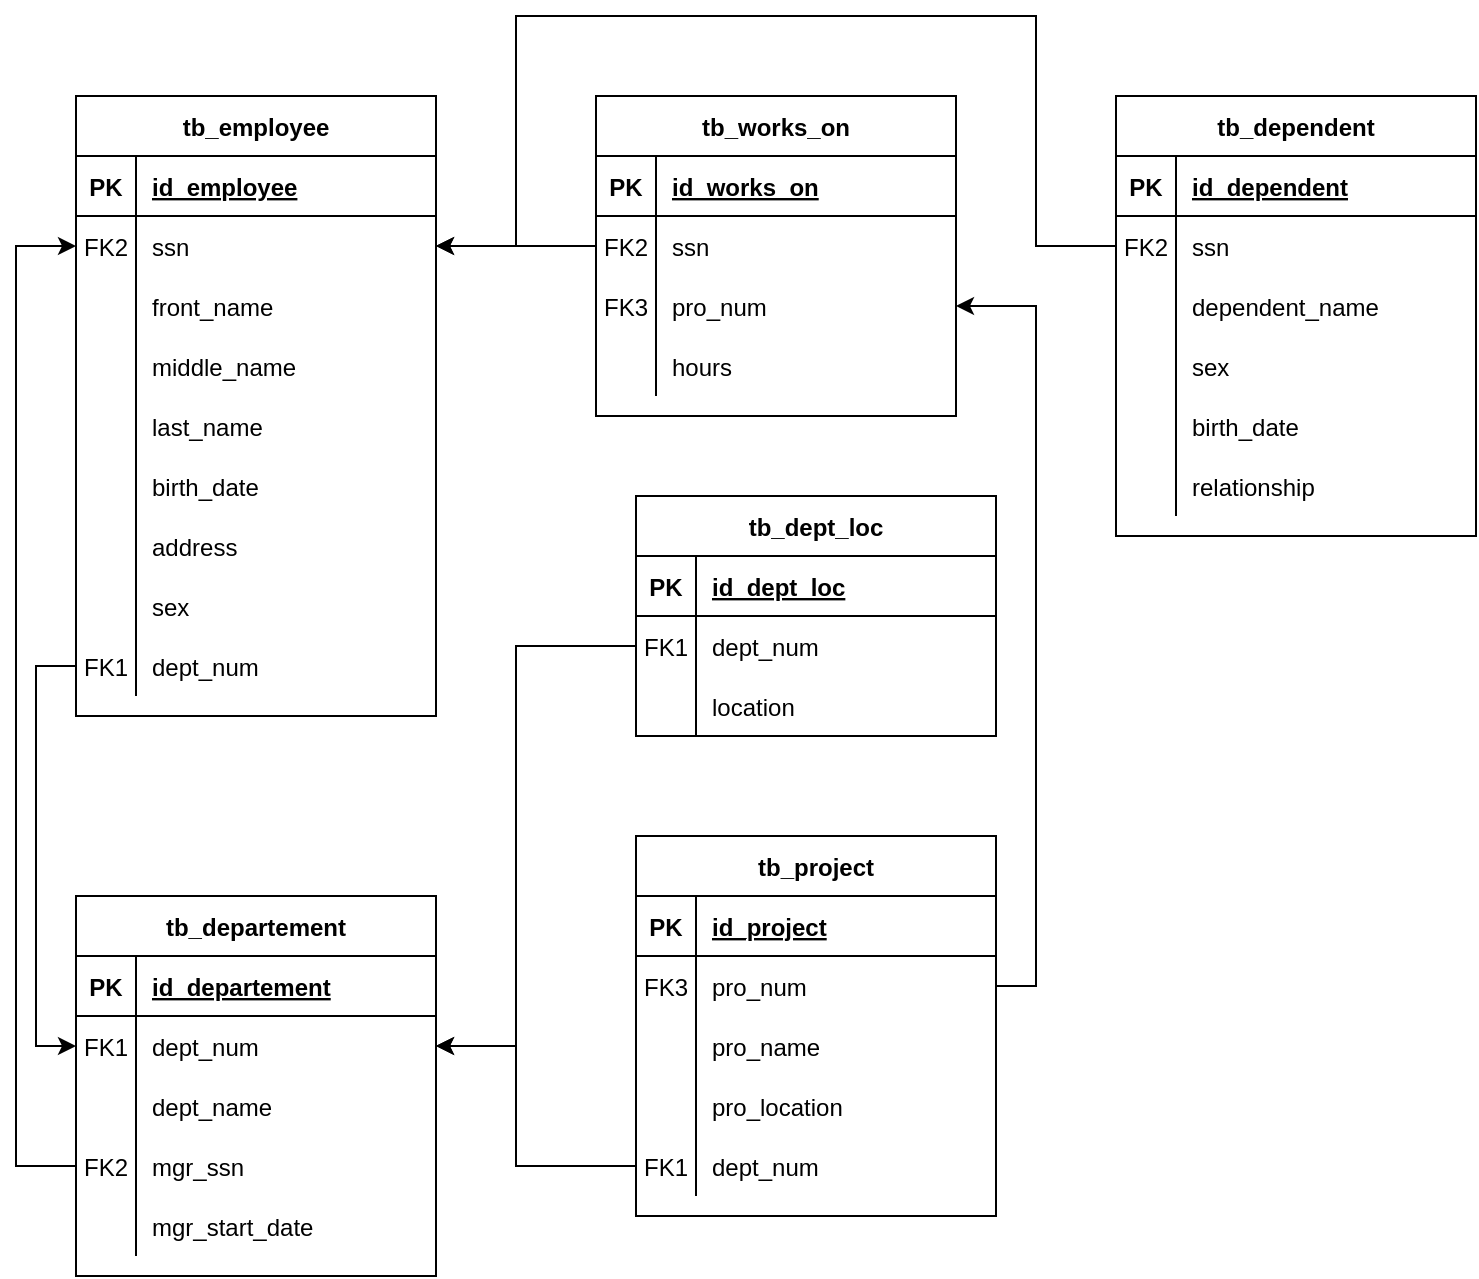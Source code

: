 <mxfile version="20.0.1" type="device"><diagram id="Uj4Dd8PmHD2aa1sJq70W" name="Page-1"><mxGraphModel dx="1021" dy="520" grid="1" gridSize="10" guides="1" tooltips="1" connect="1" arrows="1" fold="1" page="1" pageScale="1" pageWidth="850" pageHeight="1100" math="0" shadow="0"><root><mxCell id="0"/><mxCell id="1" parent="0"/><mxCell id="FSaGjUub8wa9ZPLwwJld-1" value="tb_employee" style="shape=table;startSize=30;container=1;collapsible=1;childLayout=tableLayout;fixedRows=1;rowLines=0;fontStyle=1;align=center;resizeLast=1;" vertex="1" parent="1"><mxGeometry x="120" y="120" width="180" height="310" as="geometry"/></mxCell><mxCell id="FSaGjUub8wa9ZPLwwJld-2" value="" style="shape=tableRow;horizontal=0;startSize=0;swimlaneHead=0;swimlaneBody=0;fillColor=none;collapsible=0;dropTarget=0;points=[[0,0.5],[1,0.5]];portConstraint=eastwest;top=0;left=0;right=0;bottom=1;" vertex="1" parent="FSaGjUub8wa9ZPLwwJld-1"><mxGeometry y="30" width="180" height="30" as="geometry"/></mxCell><mxCell id="FSaGjUub8wa9ZPLwwJld-3" value="PK" style="shape=partialRectangle;connectable=0;fillColor=none;top=0;left=0;bottom=0;right=0;fontStyle=1;overflow=hidden;" vertex="1" parent="FSaGjUub8wa9ZPLwwJld-2"><mxGeometry width="30" height="30" as="geometry"><mxRectangle width="30" height="30" as="alternateBounds"/></mxGeometry></mxCell><mxCell id="FSaGjUub8wa9ZPLwwJld-4" value="id_employee" style="shape=partialRectangle;connectable=0;fillColor=none;top=0;left=0;bottom=0;right=0;align=left;spacingLeft=6;fontStyle=5;overflow=hidden;" vertex="1" parent="FSaGjUub8wa9ZPLwwJld-2"><mxGeometry x="30" width="150" height="30" as="geometry"><mxRectangle width="150" height="30" as="alternateBounds"/></mxGeometry></mxCell><mxCell id="FSaGjUub8wa9ZPLwwJld-5" value="" style="shape=tableRow;horizontal=0;startSize=0;swimlaneHead=0;swimlaneBody=0;fillColor=none;collapsible=0;dropTarget=0;points=[[0,0.5],[1,0.5]];portConstraint=eastwest;top=0;left=0;right=0;bottom=0;" vertex="1" parent="FSaGjUub8wa9ZPLwwJld-1"><mxGeometry y="60" width="180" height="30" as="geometry"/></mxCell><mxCell id="FSaGjUub8wa9ZPLwwJld-6" value="FK2" style="shape=partialRectangle;connectable=0;fillColor=none;top=0;left=0;bottom=0;right=0;editable=1;overflow=hidden;" vertex="1" parent="FSaGjUub8wa9ZPLwwJld-5"><mxGeometry width="30" height="30" as="geometry"><mxRectangle width="30" height="30" as="alternateBounds"/></mxGeometry></mxCell><mxCell id="FSaGjUub8wa9ZPLwwJld-7" value="ssn" style="shape=partialRectangle;connectable=0;fillColor=none;top=0;left=0;bottom=0;right=0;align=left;spacingLeft=6;overflow=hidden;" vertex="1" parent="FSaGjUub8wa9ZPLwwJld-5"><mxGeometry x="30" width="150" height="30" as="geometry"><mxRectangle width="150" height="30" as="alternateBounds"/></mxGeometry></mxCell><mxCell id="FSaGjUub8wa9ZPLwwJld-8" value="" style="shape=tableRow;horizontal=0;startSize=0;swimlaneHead=0;swimlaneBody=0;fillColor=none;collapsible=0;dropTarget=0;points=[[0,0.5],[1,0.5]];portConstraint=eastwest;top=0;left=0;right=0;bottom=0;" vertex="1" parent="FSaGjUub8wa9ZPLwwJld-1"><mxGeometry y="90" width="180" height="30" as="geometry"/></mxCell><mxCell id="FSaGjUub8wa9ZPLwwJld-9" value="" style="shape=partialRectangle;connectable=0;fillColor=none;top=0;left=0;bottom=0;right=0;editable=1;overflow=hidden;" vertex="1" parent="FSaGjUub8wa9ZPLwwJld-8"><mxGeometry width="30" height="30" as="geometry"><mxRectangle width="30" height="30" as="alternateBounds"/></mxGeometry></mxCell><mxCell id="FSaGjUub8wa9ZPLwwJld-10" value="front_name" style="shape=partialRectangle;connectable=0;fillColor=none;top=0;left=0;bottom=0;right=0;align=left;spacingLeft=6;overflow=hidden;" vertex="1" parent="FSaGjUub8wa9ZPLwwJld-8"><mxGeometry x="30" width="150" height="30" as="geometry"><mxRectangle width="150" height="30" as="alternateBounds"/></mxGeometry></mxCell><mxCell id="FSaGjUub8wa9ZPLwwJld-25" style="shape=tableRow;horizontal=0;startSize=0;swimlaneHead=0;swimlaneBody=0;fillColor=none;collapsible=0;dropTarget=0;points=[[0,0.5],[1,0.5]];portConstraint=eastwest;top=0;left=0;right=0;bottom=0;" vertex="1" parent="FSaGjUub8wa9ZPLwwJld-1"><mxGeometry y="120" width="180" height="30" as="geometry"/></mxCell><mxCell id="FSaGjUub8wa9ZPLwwJld-26" style="shape=partialRectangle;connectable=0;fillColor=none;top=0;left=0;bottom=0;right=0;editable=1;overflow=hidden;" vertex="1" parent="FSaGjUub8wa9ZPLwwJld-25"><mxGeometry width="30" height="30" as="geometry"><mxRectangle width="30" height="30" as="alternateBounds"/></mxGeometry></mxCell><mxCell id="FSaGjUub8wa9ZPLwwJld-27" value="middle_name" style="shape=partialRectangle;connectable=0;fillColor=none;top=0;left=0;bottom=0;right=0;align=left;spacingLeft=6;overflow=hidden;" vertex="1" parent="FSaGjUub8wa9ZPLwwJld-25"><mxGeometry x="30" width="150" height="30" as="geometry"><mxRectangle width="150" height="30" as="alternateBounds"/></mxGeometry></mxCell><mxCell id="FSaGjUub8wa9ZPLwwJld-22" style="shape=tableRow;horizontal=0;startSize=0;swimlaneHead=0;swimlaneBody=0;fillColor=none;collapsible=0;dropTarget=0;points=[[0,0.5],[1,0.5]];portConstraint=eastwest;top=0;left=0;right=0;bottom=0;" vertex="1" parent="FSaGjUub8wa9ZPLwwJld-1"><mxGeometry y="150" width="180" height="30" as="geometry"/></mxCell><mxCell id="FSaGjUub8wa9ZPLwwJld-23" style="shape=partialRectangle;connectable=0;fillColor=none;top=0;left=0;bottom=0;right=0;editable=1;overflow=hidden;" vertex="1" parent="FSaGjUub8wa9ZPLwwJld-22"><mxGeometry width="30" height="30" as="geometry"><mxRectangle width="30" height="30" as="alternateBounds"/></mxGeometry></mxCell><mxCell id="FSaGjUub8wa9ZPLwwJld-24" value="last_name" style="shape=partialRectangle;connectable=0;fillColor=none;top=0;left=0;bottom=0;right=0;align=left;spacingLeft=6;overflow=hidden;" vertex="1" parent="FSaGjUub8wa9ZPLwwJld-22"><mxGeometry x="30" width="150" height="30" as="geometry"><mxRectangle width="150" height="30" as="alternateBounds"/></mxGeometry></mxCell><mxCell id="FSaGjUub8wa9ZPLwwJld-11" value="" style="shape=tableRow;horizontal=0;startSize=0;swimlaneHead=0;swimlaneBody=0;fillColor=none;collapsible=0;dropTarget=0;points=[[0,0.5],[1,0.5]];portConstraint=eastwest;top=0;left=0;right=0;bottom=0;" vertex="1" parent="FSaGjUub8wa9ZPLwwJld-1"><mxGeometry y="180" width="180" height="30" as="geometry"/></mxCell><mxCell id="FSaGjUub8wa9ZPLwwJld-12" value="" style="shape=partialRectangle;connectable=0;fillColor=none;top=0;left=0;bottom=0;right=0;editable=1;overflow=hidden;" vertex="1" parent="FSaGjUub8wa9ZPLwwJld-11"><mxGeometry width="30" height="30" as="geometry"><mxRectangle width="30" height="30" as="alternateBounds"/></mxGeometry></mxCell><mxCell id="FSaGjUub8wa9ZPLwwJld-13" value="birth_date" style="shape=partialRectangle;connectable=0;fillColor=none;top=0;left=0;bottom=0;right=0;align=left;spacingLeft=6;overflow=hidden;" vertex="1" parent="FSaGjUub8wa9ZPLwwJld-11"><mxGeometry x="30" width="150" height="30" as="geometry"><mxRectangle width="150" height="30" as="alternateBounds"/></mxGeometry></mxCell><mxCell id="FSaGjUub8wa9ZPLwwJld-19" style="shape=tableRow;horizontal=0;startSize=0;swimlaneHead=0;swimlaneBody=0;fillColor=none;collapsible=0;dropTarget=0;points=[[0,0.5],[1,0.5]];portConstraint=eastwest;top=0;left=0;right=0;bottom=0;" vertex="1" parent="FSaGjUub8wa9ZPLwwJld-1"><mxGeometry y="210" width="180" height="30" as="geometry"/></mxCell><mxCell id="FSaGjUub8wa9ZPLwwJld-20" style="shape=partialRectangle;connectable=0;fillColor=none;top=0;left=0;bottom=0;right=0;editable=1;overflow=hidden;" vertex="1" parent="FSaGjUub8wa9ZPLwwJld-19"><mxGeometry width="30" height="30" as="geometry"><mxRectangle width="30" height="30" as="alternateBounds"/></mxGeometry></mxCell><mxCell id="FSaGjUub8wa9ZPLwwJld-21" value="address" style="shape=partialRectangle;connectable=0;fillColor=none;top=0;left=0;bottom=0;right=0;align=left;spacingLeft=6;overflow=hidden;" vertex="1" parent="FSaGjUub8wa9ZPLwwJld-19"><mxGeometry x="30" width="150" height="30" as="geometry"><mxRectangle width="150" height="30" as="alternateBounds"/></mxGeometry></mxCell><mxCell id="FSaGjUub8wa9ZPLwwJld-28" style="shape=tableRow;horizontal=0;startSize=0;swimlaneHead=0;swimlaneBody=0;fillColor=none;collapsible=0;dropTarget=0;points=[[0,0.5],[1,0.5]];portConstraint=eastwest;top=0;left=0;right=0;bottom=0;" vertex="1" parent="FSaGjUub8wa9ZPLwwJld-1"><mxGeometry y="240" width="180" height="30" as="geometry"/></mxCell><mxCell id="FSaGjUub8wa9ZPLwwJld-29" style="shape=partialRectangle;connectable=0;fillColor=none;top=0;left=0;bottom=0;right=0;editable=1;overflow=hidden;" vertex="1" parent="FSaGjUub8wa9ZPLwwJld-28"><mxGeometry width="30" height="30" as="geometry"><mxRectangle width="30" height="30" as="alternateBounds"/></mxGeometry></mxCell><mxCell id="FSaGjUub8wa9ZPLwwJld-30" value="sex" style="shape=partialRectangle;connectable=0;fillColor=none;top=0;left=0;bottom=0;right=0;align=left;spacingLeft=6;overflow=hidden;" vertex="1" parent="FSaGjUub8wa9ZPLwwJld-28"><mxGeometry x="30" width="150" height="30" as="geometry"><mxRectangle width="150" height="30" as="alternateBounds"/></mxGeometry></mxCell><mxCell id="FSaGjUub8wa9ZPLwwJld-31" style="shape=tableRow;horizontal=0;startSize=0;swimlaneHead=0;swimlaneBody=0;fillColor=none;collapsible=0;dropTarget=0;points=[[0,0.5],[1,0.5]];portConstraint=eastwest;top=0;left=0;right=0;bottom=0;" vertex="1" parent="FSaGjUub8wa9ZPLwwJld-1"><mxGeometry y="270" width="180" height="30" as="geometry"/></mxCell><mxCell id="FSaGjUub8wa9ZPLwwJld-32" value="FK1" style="shape=partialRectangle;connectable=0;fillColor=none;top=0;left=0;bottom=0;right=0;editable=1;overflow=hidden;" vertex="1" parent="FSaGjUub8wa9ZPLwwJld-31"><mxGeometry width="30" height="30" as="geometry"><mxRectangle width="30" height="30" as="alternateBounds"/></mxGeometry></mxCell><mxCell id="FSaGjUub8wa9ZPLwwJld-33" value="dept_num" style="shape=partialRectangle;connectable=0;fillColor=none;top=0;left=0;bottom=0;right=0;align=left;spacingLeft=6;overflow=hidden;" vertex="1" parent="FSaGjUub8wa9ZPLwwJld-31"><mxGeometry x="30" width="150" height="30" as="geometry"><mxRectangle width="150" height="30" as="alternateBounds"/></mxGeometry></mxCell><mxCell id="FSaGjUub8wa9ZPLwwJld-114" style="edgeStyle=orthogonalEdgeStyle;rounded=0;orthogonalLoop=1;jettySize=auto;html=1;exitX=1;exitY=0.5;exitDx=0;exitDy=0;" edge="1" parent="FSaGjUub8wa9ZPLwwJld-1" source="FSaGjUub8wa9ZPLwwJld-31" target="FSaGjUub8wa9ZPLwwJld-31"><mxGeometry relative="1" as="geometry"/></mxCell><mxCell id="FSaGjUub8wa9ZPLwwJld-34" value="tb_departement" style="shape=table;startSize=30;container=1;collapsible=1;childLayout=tableLayout;fixedRows=1;rowLines=0;fontStyle=1;align=center;resizeLast=1;" vertex="1" parent="1"><mxGeometry x="120" y="520" width="180" height="190" as="geometry"/></mxCell><mxCell id="FSaGjUub8wa9ZPLwwJld-35" value="" style="shape=tableRow;horizontal=0;startSize=0;swimlaneHead=0;swimlaneBody=0;fillColor=none;collapsible=0;dropTarget=0;points=[[0,0.5],[1,0.5]];portConstraint=eastwest;top=0;left=0;right=0;bottom=1;" vertex="1" parent="FSaGjUub8wa9ZPLwwJld-34"><mxGeometry y="30" width="180" height="30" as="geometry"/></mxCell><mxCell id="FSaGjUub8wa9ZPLwwJld-36" value="PK" style="shape=partialRectangle;connectable=0;fillColor=none;top=0;left=0;bottom=0;right=0;fontStyle=1;overflow=hidden;" vertex="1" parent="FSaGjUub8wa9ZPLwwJld-35"><mxGeometry width="30" height="30" as="geometry"><mxRectangle width="30" height="30" as="alternateBounds"/></mxGeometry></mxCell><mxCell id="FSaGjUub8wa9ZPLwwJld-37" value="id_departement" style="shape=partialRectangle;connectable=0;fillColor=none;top=0;left=0;bottom=0;right=0;align=left;spacingLeft=6;fontStyle=5;overflow=hidden;" vertex="1" parent="FSaGjUub8wa9ZPLwwJld-35"><mxGeometry x="30" width="150" height="30" as="geometry"><mxRectangle width="150" height="30" as="alternateBounds"/></mxGeometry></mxCell><mxCell id="FSaGjUub8wa9ZPLwwJld-38" value="" style="shape=tableRow;horizontal=0;startSize=0;swimlaneHead=0;swimlaneBody=0;fillColor=none;collapsible=0;dropTarget=0;points=[[0,0.5],[1,0.5]];portConstraint=eastwest;top=0;left=0;right=0;bottom=0;" vertex="1" parent="FSaGjUub8wa9ZPLwwJld-34"><mxGeometry y="60" width="180" height="30" as="geometry"/></mxCell><mxCell id="FSaGjUub8wa9ZPLwwJld-39" value="FK1" style="shape=partialRectangle;connectable=0;fillColor=none;top=0;left=0;bottom=0;right=0;editable=1;overflow=hidden;" vertex="1" parent="FSaGjUub8wa9ZPLwwJld-38"><mxGeometry width="30" height="30" as="geometry"><mxRectangle width="30" height="30" as="alternateBounds"/></mxGeometry></mxCell><mxCell id="FSaGjUub8wa9ZPLwwJld-40" value="dept_num" style="shape=partialRectangle;connectable=0;fillColor=none;top=0;left=0;bottom=0;right=0;align=left;spacingLeft=6;overflow=hidden;" vertex="1" parent="FSaGjUub8wa9ZPLwwJld-38"><mxGeometry x="30" width="150" height="30" as="geometry"><mxRectangle width="150" height="30" as="alternateBounds"/></mxGeometry></mxCell><mxCell id="FSaGjUub8wa9ZPLwwJld-41" value="" style="shape=tableRow;horizontal=0;startSize=0;swimlaneHead=0;swimlaneBody=0;fillColor=none;collapsible=0;dropTarget=0;points=[[0,0.5],[1,0.5]];portConstraint=eastwest;top=0;left=0;right=0;bottom=0;" vertex="1" parent="FSaGjUub8wa9ZPLwwJld-34"><mxGeometry y="90" width="180" height="30" as="geometry"/></mxCell><mxCell id="FSaGjUub8wa9ZPLwwJld-42" value="" style="shape=partialRectangle;connectable=0;fillColor=none;top=0;left=0;bottom=0;right=0;editable=1;overflow=hidden;" vertex="1" parent="FSaGjUub8wa9ZPLwwJld-41"><mxGeometry width="30" height="30" as="geometry"><mxRectangle width="30" height="30" as="alternateBounds"/></mxGeometry></mxCell><mxCell id="FSaGjUub8wa9ZPLwwJld-43" value="dept_name" style="shape=partialRectangle;connectable=0;fillColor=none;top=0;left=0;bottom=0;right=0;align=left;spacingLeft=6;overflow=hidden;" vertex="1" parent="FSaGjUub8wa9ZPLwwJld-41"><mxGeometry x="30" width="150" height="30" as="geometry"><mxRectangle width="150" height="30" as="alternateBounds"/></mxGeometry></mxCell><mxCell id="FSaGjUub8wa9ZPLwwJld-44" value="" style="shape=tableRow;horizontal=0;startSize=0;swimlaneHead=0;swimlaneBody=0;fillColor=none;collapsible=0;dropTarget=0;points=[[0,0.5],[1,0.5]];portConstraint=eastwest;top=0;left=0;right=0;bottom=0;" vertex="1" parent="FSaGjUub8wa9ZPLwwJld-34"><mxGeometry y="120" width="180" height="30" as="geometry"/></mxCell><mxCell id="FSaGjUub8wa9ZPLwwJld-45" value="FK2" style="shape=partialRectangle;connectable=0;fillColor=none;top=0;left=0;bottom=0;right=0;editable=1;overflow=hidden;" vertex="1" parent="FSaGjUub8wa9ZPLwwJld-44"><mxGeometry width="30" height="30" as="geometry"><mxRectangle width="30" height="30" as="alternateBounds"/></mxGeometry></mxCell><mxCell id="FSaGjUub8wa9ZPLwwJld-46" value="mgr_ssn" style="shape=partialRectangle;connectable=0;fillColor=none;top=0;left=0;bottom=0;right=0;align=left;spacingLeft=6;overflow=hidden;" vertex="1" parent="FSaGjUub8wa9ZPLwwJld-44"><mxGeometry x="30" width="150" height="30" as="geometry"><mxRectangle width="150" height="30" as="alternateBounds"/></mxGeometry></mxCell><mxCell id="FSaGjUub8wa9ZPLwwJld-47" style="shape=tableRow;horizontal=0;startSize=0;swimlaneHead=0;swimlaneBody=0;fillColor=none;collapsible=0;dropTarget=0;points=[[0,0.5],[1,0.5]];portConstraint=eastwest;top=0;left=0;right=0;bottom=0;" vertex="1" parent="FSaGjUub8wa9ZPLwwJld-34"><mxGeometry y="150" width="180" height="30" as="geometry"/></mxCell><mxCell id="FSaGjUub8wa9ZPLwwJld-48" style="shape=partialRectangle;connectable=0;fillColor=none;top=0;left=0;bottom=0;right=0;editable=1;overflow=hidden;" vertex="1" parent="FSaGjUub8wa9ZPLwwJld-47"><mxGeometry width="30" height="30" as="geometry"><mxRectangle width="30" height="30" as="alternateBounds"/></mxGeometry></mxCell><mxCell id="FSaGjUub8wa9ZPLwwJld-49" value="mgr_start_date" style="shape=partialRectangle;connectable=0;fillColor=none;top=0;left=0;bottom=0;right=0;align=left;spacingLeft=6;overflow=hidden;" vertex="1" parent="FSaGjUub8wa9ZPLwwJld-47"><mxGeometry x="30" width="150" height="30" as="geometry"><mxRectangle width="150" height="30" as="alternateBounds"/></mxGeometry></mxCell><mxCell id="FSaGjUub8wa9ZPLwwJld-53" value="tb_dept_loc" style="shape=table;startSize=30;container=1;collapsible=1;childLayout=tableLayout;fixedRows=1;rowLines=0;fontStyle=1;align=center;resizeLast=1;" vertex="1" parent="1"><mxGeometry x="400" y="320" width="180" height="120" as="geometry"/></mxCell><mxCell id="FSaGjUub8wa9ZPLwwJld-54" value="" style="shape=tableRow;horizontal=0;startSize=0;swimlaneHead=0;swimlaneBody=0;fillColor=none;collapsible=0;dropTarget=0;points=[[0,0.5],[1,0.5]];portConstraint=eastwest;top=0;left=0;right=0;bottom=1;" vertex="1" parent="FSaGjUub8wa9ZPLwwJld-53"><mxGeometry y="30" width="180" height="30" as="geometry"/></mxCell><mxCell id="FSaGjUub8wa9ZPLwwJld-55" value="PK" style="shape=partialRectangle;connectable=0;fillColor=none;top=0;left=0;bottom=0;right=0;fontStyle=1;overflow=hidden;" vertex="1" parent="FSaGjUub8wa9ZPLwwJld-54"><mxGeometry width="30" height="30" as="geometry"><mxRectangle width="30" height="30" as="alternateBounds"/></mxGeometry></mxCell><mxCell id="FSaGjUub8wa9ZPLwwJld-56" value="id_dept_loc" style="shape=partialRectangle;connectable=0;fillColor=none;top=0;left=0;bottom=0;right=0;align=left;spacingLeft=6;fontStyle=5;overflow=hidden;" vertex="1" parent="FSaGjUub8wa9ZPLwwJld-54"><mxGeometry x="30" width="150" height="30" as="geometry"><mxRectangle width="150" height="30" as="alternateBounds"/></mxGeometry></mxCell><mxCell id="FSaGjUub8wa9ZPLwwJld-57" value="" style="shape=tableRow;horizontal=0;startSize=0;swimlaneHead=0;swimlaneBody=0;fillColor=none;collapsible=0;dropTarget=0;points=[[0,0.5],[1,0.5]];portConstraint=eastwest;top=0;left=0;right=0;bottom=0;" vertex="1" parent="FSaGjUub8wa9ZPLwwJld-53"><mxGeometry y="60" width="180" height="30" as="geometry"/></mxCell><mxCell id="FSaGjUub8wa9ZPLwwJld-58" value="FK1" style="shape=partialRectangle;connectable=0;fillColor=none;top=0;left=0;bottom=0;right=0;editable=1;overflow=hidden;" vertex="1" parent="FSaGjUub8wa9ZPLwwJld-57"><mxGeometry width="30" height="30" as="geometry"><mxRectangle width="30" height="30" as="alternateBounds"/></mxGeometry></mxCell><mxCell id="FSaGjUub8wa9ZPLwwJld-59" value="dept_num" style="shape=partialRectangle;connectable=0;fillColor=none;top=0;left=0;bottom=0;right=0;align=left;spacingLeft=6;overflow=hidden;" vertex="1" parent="FSaGjUub8wa9ZPLwwJld-57"><mxGeometry x="30" width="150" height="30" as="geometry"><mxRectangle width="150" height="30" as="alternateBounds"/></mxGeometry></mxCell><mxCell id="FSaGjUub8wa9ZPLwwJld-137" style="shape=tableRow;horizontal=0;startSize=0;swimlaneHead=0;swimlaneBody=0;fillColor=none;collapsible=0;dropTarget=0;points=[[0,0.5],[1,0.5]];portConstraint=eastwest;top=0;left=0;right=0;bottom=0;" vertex="1" parent="FSaGjUub8wa9ZPLwwJld-53"><mxGeometry y="90" width="180" height="30" as="geometry"/></mxCell><mxCell id="FSaGjUub8wa9ZPLwwJld-138" style="shape=partialRectangle;connectable=0;fillColor=none;top=0;left=0;bottom=0;right=0;editable=1;overflow=hidden;" vertex="1" parent="FSaGjUub8wa9ZPLwwJld-137"><mxGeometry width="30" height="30" as="geometry"><mxRectangle width="30" height="30" as="alternateBounds"/></mxGeometry></mxCell><mxCell id="FSaGjUub8wa9ZPLwwJld-139" value="location" style="shape=partialRectangle;connectable=0;fillColor=none;top=0;left=0;bottom=0;right=0;align=left;spacingLeft=6;overflow=hidden;" vertex="1" parent="FSaGjUub8wa9ZPLwwJld-137"><mxGeometry x="30" width="150" height="30" as="geometry"><mxRectangle width="150" height="30" as="alternateBounds"/></mxGeometry></mxCell><mxCell id="FSaGjUub8wa9ZPLwwJld-66" value="tb_project" style="shape=table;startSize=30;container=1;collapsible=1;childLayout=tableLayout;fixedRows=1;rowLines=0;fontStyle=1;align=center;resizeLast=1;" vertex="1" parent="1"><mxGeometry x="400" y="490" width="180" height="190" as="geometry"/></mxCell><mxCell id="FSaGjUub8wa9ZPLwwJld-67" value="" style="shape=tableRow;horizontal=0;startSize=0;swimlaneHead=0;swimlaneBody=0;fillColor=none;collapsible=0;dropTarget=0;points=[[0,0.5],[1,0.5]];portConstraint=eastwest;top=0;left=0;right=0;bottom=1;" vertex="1" parent="FSaGjUub8wa9ZPLwwJld-66"><mxGeometry y="30" width="180" height="30" as="geometry"/></mxCell><mxCell id="FSaGjUub8wa9ZPLwwJld-68" value="PK" style="shape=partialRectangle;connectable=0;fillColor=none;top=0;left=0;bottom=0;right=0;fontStyle=1;overflow=hidden;" vertex="1" parent="FSaGjUub8wa9ZPLwwJld-67"><mxGeometry width="30" height="30" as="geometry"><mxRectangle width="30" height="30" as="alternateBounds"/></mxGeometry></mxCell><mxCell id="FSaGjUub8wa9ZPLwwJld-69" value="id_project" style="shape=partialRectangle;connectable=0;fillColor=none;top=0;left=0;bottom=0;right=0;align=left;spacingLeft=6;fontStyle=5;overflow=hidden;" vertex="1" parent="FSaGjUub8wa9ZPLwwJld-67"><mxGeometry x="30" width="150" height="30" as="geometry"><mxRectangle width="150" height="30" as="alternateBounds"/></mxGeometry></mxCell><mxCell id="FSaGjUub8wa9ZPLwwJld-70" value="" style="shape=tableRow;horizontal=0;startSize=0;swimlaneHead=0;swimlaneBody=0;fillColor=none;collapsible=0;dropTarget=0;points=[[0,0.5],[1,0.5]];portConstraint=eastwest;top=0;left=0;right=0;bottom=0;" vertex="1" parent="FSaGjUub8wa9ZPLwwJld-66"><mxGeometry y="60" width="180" height="30" as="geometry"/></mxCell><mxCell id="FSaGjUub8wa9ZPLwwJld-71" value="FK3" style="shape=partialRectangle;connectable=0;fillColor=none;top=0;left=0;bottom=0;right=0;editable=1;overflow=hidden;" vertex="1" parent="FSaGjUub8wa9ZPLwwJld-70"><mxGeometry width="30" height="30" as="geometry"><mxRectangle width="30" height="30" as="alternateBounds"/></mxGeometry></mxCell><mxCell id="FSaGjUub8wa9ZPLwwJld-72" value="pro_num" style="shape=partialRectangle;connectable=0;fillColor=none;top=0;left=0;bottom=0;right=0;align=left;spacingLeft=6;overflow=hidden;" vertex="1" parent="FSaGjUub8wa9ZPLwwJld-70"><mxGeometry x="30" width="150" height="30" as="geometry"><mxRectangle width="150" height="30" as="alternateBounds"/></mxGeometry></mxCell><mxCell id="FSaGjUub8wa9ZPLwwJld-73" value="" style="shape=tableRow;horizontal=0;startSize=0;swimlaneHead=0;swimlaneBody=0;fillColor=none;collapsible=0;dropTarget=0;points=[[0,0.5],[1,0.5]];portConstraint=eastwest;top=0;left=0;right=0;bottom=0;" vertex="1" parent="FSaGjUub8wa9ZPLwwJld-66"><mxGeometry y="90" width="180" height="30" as="geometry"/></mxCell><mxCell id="FSaGjUub8wa9ZPLwwJld-74" value="" style="shape=partialRectangle;connectable=0;fillColor=none;top=0;left=0;bottom=0;right=0;editable=1;overflow=hidden;" vertex="1" parent="FSaGjUub8wa9ZPLwwJld-73"><mxGeometry width="30" height="30" as="geometry"><mxRectangle width="30" height="30" as="alternateBounds"/></mxGeometry></mxCell><mxCell id="FSaGjUub8wa9ZPLwwJld-75" value="pro_name" style="shape=partialRectangle;connectable=0;fillColor=none;top=0;left=0;bottom=0;right=0;align=left;spacingLeft=6;overflow=hidden;" vertex="1" parent="FSaGjUub8wa9ZPLwwJld-73"><mxGeometry x="30" width="150" height="30" as="geometry"><mxRectangle width="150" height="30" as="alternateBounds"/></mxGeometry></mxCell><mxCell id="FSaGjUub8wa9ZPLwwJld-76" value="" style="shape=tableRow;horizontal=0;startSize=0;swimlaneHead=0;swimlaneBody=0;fillColor=none;collapsible=0;dropTarget=0;points=[[0,0.5],[1,0.5]];portConstraint=eastwest;top=0;left=0;right=0;bottom=0;" vertex="1" parent="FSaGjUub8wa9ZPLwwJld-66"><mxGeometry y="120" width="180" height="30" as="geometry"/></mxCell><mxCell id="FSaGjUub8wa9ZPLwwJld-77" value="" style="shape=partialRectangle;connectable=0;fillColor=none;top=0;left=0;bottom=0;right=0;editable=1;overflow=hidden;" vertex="1" parent="FSaGjUub8wa9ZPLwwJld-76"><mxGeometry width="30" height="30" as="geometry"><mxRectangle width="30" height="30" as="alternateBounds"/></mxGeometry></mxCell><mxCell id="FSaGjUub8wa9ZPLwwJld-78" value="pro_location" style="shape=partialRectangle;connectable=0;fillColor=none;top=0;left=0;bottom=0;right=0;align=left;spacingLeft=6;overflow=hidden;" vertex="1" parent="FSaGjUub8wa9ZPLwwJld-76"><mxGeometry x="30" width="150" height="30" as="geometry"><mxRectangle width="150" height="30" as="alternateBounds"/></mxGeometry></mxCell><mxCell id="FSaGjUub8wa9ZPLwwJld-79" style="shape=tableRow;horizontal=0;startSize=0;swimlaneHead=0;swimlaneBody=0;fillColor=none;collapsible=0;dropTarget=0;points=[[0,0.5],[1,0.5]];portConstraint=eastwest;top=0;left=0;right=0;bottom=0;" vertex="1" parent="FSaGjUub8wa9ZPLwwJld-66"><mxGeometry y="150" width="180" height="30" as="geometry"/></mxCell><mxCell id="FSaGjUub8wa9ZPLwwJld-80" value="FK1" style="shape=partialRectangle;connectable=0;fillColor=none;top=0;left=0;bottom=0;right=0;editable=1;overflow=hidden;" vertex="1" parent="FSaGjUub8wa9ZPLwwJld-79"><mxGeometry width="30" height="30" as="geometry"><mxRectangle width="30" height="30" as="alternateBounds"/></mxGeometry></mxCell><mxCell id="FSaGjUub8wa9ZPLwwJld-81" value="dept_num" style="shape=partialRectangle;connectable=0;fillColor=none;top=0;left=0;bottom=0;right=0;align=left;spacingLeft=6;overflow=hidden;" vertex="1" parent="FSaGjUub8wa9ZPLwwJld-79"><mxGeometry x="30" width="150" height="30" as="geometry"><mxRectangle width="150" height="30" as="alternateBounds"/></mxGeometry></mxCell><mxCell id="FSaGjUub8wa9ZPLwwJld-82" value="tb_works_on" style="shape=table;startSize=30;container=1;collapsible=1;childLayout=tableLayout;fixedRows=1;rowLines=0;fontStyle=1;align=center;resizeLast=1;" vertex="1" parent="1"><mxGeometry x="380" y="120" width="180" height="160" as="geometry"/></mxCell><mxCell id="FSaGjUub8wa9ZPLwwJld-83" value="" style="shape=tableRow;horizontal=0;startSize=0;swimlaneHead=0;swimlaneBody=0;fillColor=none;collapsible=0;dropTarget=0;points=[[0,0.5],[1,0.5]];portConstraint=eastwest;top=0;left=0;right=0;bottom=1;" vertex="1" parent="FSaGjUub8wa9ZPLwwJld-82"><mxGeometry y="30" width="180" height="30" as="geometry"/></mxCell><mxCell id="FSaGjUub8wa9ZPLwwJld-84" value="PK" style="shape=partialRectangle;connectable=0;fillColor=none;top=0;left=0;bottom=0;right=0;fontStyle=1;overflow=hidden;" vertex="1" parent="FSaGjUub8wa9ZPLwwJld-83"><mxGeometry width="30" height="30" as="geometry"><mxRectangle width="30" height="30" as="alternateBounds"/></mxGeometry></mxCell><mxCell id="FSaGjUub8wa9ZPLwwJld-85" value="id_works_on" style="shape=partialRectangle;connectable=0;fillColor=none;top=0;left=0;bottom=0;right=0;align=left;spacingLeft=6;fontStyle=5;overflow=hidden;" vertex="1" parent="FSaGjUub8wa9ZPLwwJld-83"><mxGeometry x="30" width="150" height="30" as="geometry"><mxRectangle width="150" height="30" as="alternateBounds"/></mxGeometry></mxCell><mxCell id="FSaGjUub8wa9ZPLwwJld-86" value="" style="shape=tableRow;horizontal=0;startSize=0;swimlaneHead=0;swimlaneBody=0;fillColor=none;collapsible=0;dropTarget=0;points=[[0,0.5],[1,0.5]];portConstraint=eastwest;top=0;left=0;right=0;bottom=0;" vertex="1" parent="FSaGjUub8wa9ZPLwwJld-82"><mxGeometry y="60" width="180" height="30" as="geometry"/></mxCell><mxCell id="FSaGjUub8wa9ZPLwwJld-87" value="FK2" style="shape=partialRectangle;connectable=0;fillColor=none;top=0;left=0;bottom=0;right=0;editable=1;overflow=hidden;" vertex="1" parent="FSaGjUub8wa9ZPLwwJld-86"><mxGeometry width="30" height="30" as="geometry"><mxRectangle width="30" height="30" as="alternateBounds"/></mxGeometry></mxCell><mxCell id="FSaGjUub8wa9ZPLwwJld-88" value="ssn" style="shape=partialRectangle;connectable=0;fillColor=none;top=0;left=0;bottom=0;right=0;align=left;spacingLeft=6;overflow=hidden;" vertex="1" parent="FSaGjUub8wa9ZPLwwJld-86"><mxGeometry x="30" width="150" height="30" as="geometry"><mxRectangle width="150" height="30" as="alternateBounds"/></mxGeometry></mxCell><mxCell id="FSaGjUub8wa9ZPLwwJld-89" value="" style="shape=tableRow;horizontal=0;startSize=0;swimlaneHead=0;swimlaneBody=0;fillColor=none;collapsible=0;dropTarget=0;points=[[0,0.5],[1,0.5]];portConstraint=eastwest;top=0;left=0;right=0;bottom=0;" vertex="1" parent="FSaGjUub8wa9ZPLwwJld-82"><mxGeometry y="90" width="180" height="30" as="geometry"/></mxCell><mxCell id="FSaGjUub8wa9ZPLwwJld-90" value="FK3" style="shape=partialRectangle;connectable=0;fillColor=none;top=0;left=0;bottom=0;right=0;editable=1;overflow=hidden;" vertex="1" parent="FSaGjUub8wa9ZPLwwJld-89"><mxGeometry width="30" height="30" as="geometry"><mxRectangle width="30" height="30" as="alternateBounds"/></mxGeometry></mxCell><mxCell id="FSaGjUub8wa9ZPLwwJld-91" value="pro_num" style="shape=partialRectangle;connectable=0;fillColor=none;top=0;left=0;bottom=0;right=0;align=left;spacingLeft=6;overflow=hidden;" vertex="1" parent="FSaGjUub8wa9ZPLwwJld-89"><mxGeometry x="30" width="150" height="30" as="geometry"><mxRectangle width="150" height="30" as="alternateBounds"/></mxGeometry></mxCell><mxCell id="FSaGjUub8wa9ZPLwwJld-92" value="" style="shape=tableRow;horizontal=0;startSize=0;swimlaneHead=0;swimlaneBody=0;fillColor=none;collapsible=0;dropTarget=0;points=[[0,0.5],[1,0.5]];portConstraint=eastwest;top=0;left=0;right=0;bottom=0;" vertex="1" parent="FSaGjUub8wa9ZPLwwJld-82"><mxGeometry y="120" width="180" height="30" as="geometry"/></mxCell><mxCell id="FSaGjUub8wa9ZPLwwJld-93" value="" style="shape=partialRectangle;connectable=0;fillColor=none;top=0;left=0;bottom=0;right=0;editable=1;overflow=hidden;" vertex="1" parent="FSaGjUub8wa9ZPLwwJld-92"><mxGeometry width="30" height="30" as="geometry"><mxRectangle width="30" height="30" as="alternateBounds"/></mxGeometry></mxCell><mxCell id="FSaGjUub8wa9ZPLwwJld-94" value="hours" style="shape=partialRectangle;connectable=0;fillColor=none;top=0;left=0;bottom=0;right=0;align=left;spacingLeft=6;overflow=hidden;" vertex="1" parent="FSaGjUub8wa9ZPLwwJld-92"><mxGeometry x="30" width="150" height="30" as="geometry"><mxRectangle width="150" height="30" as="alternateBounds"/></mxGeometry></mxCell><mxCell id="FSaGjUub8wa9ZPLwwJld-95" value="tb_dependent" style="shape=table;startSize=30;container=1;collapsible=1;childLayout=tableLayout;fixedRows=1;rowLines=0;fontStyle=1;align=center;resizeLast=1;" vertex="1" parent="1"><mxGeometry x="640" y="120" width="180" height="220" as="geometry"/></mxCell><mxCell id="FSaGjUub8wa9ZPLwwJld-96" value="" style="shape=tableRow;horizontal=0;startSize=0;swimlaneHead=0;swimlaneBody=0;fillColor=none;collapsible=0;dropTarget=0;points=[[0,0.5],[1,0.5]];portConstraint=eastwest;top=0;left=0;right=0;bottom=1;" vertex="1" parent="FSaGjUub8wa9ZPLwwJld-95"><mxGeometry y="30" width="180" height="30" as="geometry"/></mxCell><mxCell id="FSaGjUub8wa9ZPLwwJld-97" value="PK" style="shape=partialRectangle;connectable=0;fillColor=none;top=0;left=0;bottom=0;right=0;fontStyle=1;overflow=hidden;" vertex="1" parent="FSaGjUub8wa9ZPLwwJld-96"><mxGeometry width="30" height="30" as="geometry"><mxRectangle width="30" height="30" as="alternateBounds"/></mxGeometry></mxCell><mxCell id="FSaGjUub8wa9ZPLwwJld-98" value="id_dependent" style="shape=partialRectangle;connectable=0;fillColor=none;top=0;left=0;bottom=0;right=0;align=left;spacingLeft=6;fontStyle=5;overflow=hidden;" vertex="1" parent="FSaGjUub8wa9ZPLwwJld-96"><mxGeometry x="30" width="150" height="30" as="geometry"><mxRectangle width="150" height="30" as="alternateBounds"/></mxGeometry></mxCell><mxCell id="FSaGjUub8wa9ZPLwwJld-99" value="" style="shape=tableRow;horizontal=0;startSize=0;swimlaneHead=0;swimlaneBody=0;fillColor=none;collapsible=0;dropTarget=0;points=[[0,0.5],[1,0.5]];portConstraint=eastwest;top=0;left=0;right=0;bottom=0;" vertex="1" parent="FSaGjUub8wa9ZPLwwJld-95"><mxGeometry y="60" width="180" height="30" as="geometry"/></mxCell><mxCell id="FSaGjUub8wa9ZPLwwJld-100" value="FK2" style="shape=partialRectangle;connectable=0;fillColor=none;top=0;left=0;bottom=0;right=0;editable=1;overflow=hidden;" vertex="1" parent="FSaGjUub8wa9ZPLwwJld-99"><mxGeometry width="30" height="30" as="geometry"><mxRectangle width="30" height="30" as="alternateBounds"/></mxGeometry></mxCell><mxCell id="FSaGjUub8wa9ZPLwwJld-101" value="ssn" style="shape=partialRectangle;connectable=0;fillColor=none;top=0;left=0;bottom=0;right=0;align=left;spacingLeft=6;overflow=hidden;" vertex="1" parent="FSaGjUub8wa9ZPLwwJld-99"><mxGeometry x="30" width="150" height="30" as="geometry"><mxRectangle width="150" height="30" as="alternateBounds"/></mxGeometry></mxCell><mxCell id="FSaGjUub8wa9ZPLwwJld-102" value="" style="shape=tableRow;horizontal=0;startSize=0;swimlaneHead=0;swimlaneBody=0;fillColor=none;collapsible=0;dropTarget=0;points=[[0,0.5],[1,0.5]];portConstraint=eastwest;top=0;left=0;right=0;bottom=0;" vertex="1" parent="FSaGjUub8wa9ZPLwwJld-95"><mxGeometry y="90" width="180" height="30" as="geometry"/></mxCell><mxCell id="FSaGjUub8wa9ZPLwwJld-103" value="" style="shape=partialRectangle;connectable=0;fillColor=none;top=0;left=0;bottom=0;right=0;editable=1;overflow=hidden;" vertex="1" parent="FSaGjUub8wa9ZPLwwJld-102"><mxGeometry width="30" height="30" as="geometry"><mxRectangle width="30" height="30" as="alternateBounds"/></mxGeometry></mxCell><mxCell id="FSaGjUub8wa9ZPLwwJld-104" value="dependent_name" style="shape=partialRectangle;connectable=0;fillColor=none;top=0;left=0;bottom=0;right=0;align=left;spacingLeft=6;overflow=hidden;" vertex="1" parent="FSaGjUub8wa9ZPLwwJld-102"><mxGeometry x="30" width="150" height="30" as="geometry"><mxRectangle width="150" height="30" as="alternateBounds"/></mxGeometry></mxCell><mxCell id="FSaGjUub8wa9ZPLwwJld-105" value="" style="shape=tableRow;horizontal=0;startSize=0;swimlaneHead=0;swimlaneBody=0;fillColor=none;collapsible=0;dropTarget=0;points=[[0,0.5],[1,0.5]];portConstraint=eastwest;top=0;left=0;right=0;bottom=0;" vertex="1" parent="FSaGjUub8wa9ZPLwwJld-95"><mxGeometry y="120" width="180" height="30" as="geometry"/></mxCell><mxCell id="FSaGjUub8wa9ZPLwwJld-106" value="" style="shape=partialRectangle;connectable=0;fillColor=none;top=0;left=0;bottom=0;right=0;editable=1;overflow=hidden;" vertex="1" parent="FSaGjUub8wa9ZPLwwJld-105"><mxGeometry width="30" height="30" as="geometry"><mxRectangle width="30" height="30" as="alternateBounds"/></mxGeometry></mxCell><mxCell id="FSaGjUub8wa9ZPLwwJld-107" value="sex" style="shape=partialRectangle;connectable=0;fillColor=none;top=0;left=0;bottom=0;right=0;align=left;spacingLeft=6;overflow=hidden;" vertex="1" parent="FSaGjUub8wa9ZPLwwJld-105"><mxGeometry x="30" width="150" height="30" as="geometry"><mxRectangle width="150" height="30" as="alternateBounds"/></mxGeometry></mxCell><mxCell id="FSaGjUub8wa9ZPLwwJld-108" style="shape=tableRow;horizontal=0;startSize=0;swimlaneHead=0;swimlaneBody=0;fillColor=none;collapsible=0;dropTarget=0;points=[[0,0.5],[1,0.5]];portConstraint=eastwest;top=0;left=0;right=0;bottom=0;" vertex="1" parent="FSaGjUub8wa9ZPLwwJld-95"><mxGeometry y="150" width="180" height="30" as="geometry"/></mxCell><mxCell id="FSaGjUub8wa9ZPLwwJld-109" style="shape=partialRectangle;connectable=0;fillColor=none;top=0;left=0;bottom=0;right=0;editable=1;overflow=hidden;" vertex="1" parent="FSaGjUub8wa9ZPLwwJld-108"><mxGeometry width="30" height="30" as="geometry"><mxRectangle width="30" height="30" as="alternateBounds"/></mxGeometry></mxCell><mxCell id="FSaGjUub8wa9ZPLwwJld-110" value="birth_date" style="shape=partialRectangle;connectable=0;fillColor=none;top=0;left=0;bottom=0;right=0;align=left;spacingLeft=6;overflow=hidden;" vertex="1" parent="FSaGjUub8wa9ZPLwwJld-108"><mxGeometry x="30" width="150" height="30" as="geometry"><mxRectangle width="150" height="30" as="alternateBounds"/></mxGeometry></mxCell><mxCell id="FSaGjUub8wa9ZPLwwJld-111" style="shape=tableRow;horizontal=0;startSize=0;swimlaneHead=0;swimlaneBody=0;fillColor=none;collapsible=0;dropTarget=0;points=[[0,0.5],[1,0.5]];portConstraint=eastwest;top=0;left=0;right=0;bottom=0;" vertex="1" parent="FSaGjUub8wa9ZPLwwJld-95"><mxGeometry y="180" width="180" height="30" as="geometry"/></mxCell><mxCell id="FSaGjUub8wa9ZPLwwJld-112" style="shape=partialRectangle;connectable=0;fillColor=none;top=0;left=0;bottom=0;right=0;editable=1;overflow=hidden;" vertex="1" parent="FSaGjUub8wa9ZPLwwJld-111"><mxGeometry width="30" height="30" as="geometry"><mxRectangle width="30" height="30" as="alternateBounds"/></mxGeometry></mxCell><mxCell id="FSaGjUub8wa9ZPLwwJld-113" value="relationship" style="shape=partialRectangle;connectable=0;fillColor=none;top=0;left=0;bottom=0;right=0;align=left;spacingLeft=6;overflow=hidden;" vertex="1" parent="FSaGjUub8wa9ZPLwwJld-111"><mxGeometry x="30" width="150" height="30" as="geometry"><mxRectangle width="150" height="30" as="alternateBounds"/></mxGeometry></mxCell><mxCell id="FSaGjUub8wa9ZPLwwJld-129" style="edgeStyle=orthogonalEdgeStyle;rounded=0;orthogonalLoop=1;jettySize=auto;html=1;exitX=0;exitY=0.5;exitDx=0;exitDy=0;" edge="1" parent="1" source="FSaGjUub8wa9ZPLwwJld-86" target="FSaGjUub8wa9ZPLwwJld-5"><mxGeometry relative="1" as="geometry"/></mxCell><mxCell id="FSaGjUub8wa9ZPLwwJld-130" style="edgeStyle=orthogonalEdgeStyle;rounded=0;orthogonalLoop=1;jettySize=auto;html=1;exitX=0;exitY=0.5;exitDx=0;exitDy=0;entryX=1;entryY=0.5;entryDx=0;entryDy=0;" edge="1" parent="1" source="FSaGjUub8wa9ZPLwwJld-99" target="FSaGjUub8wa9ZPLwwJld-5"><mxGeometry relative="1" as="geometry"><mxPoint x="340" y="170" as="targetPoint"/><Array as="points"><mxPoint x="600" y="195"/><mxPoint x="600" y="80"/><mxPoint x="340" y="80"/><mxPoint x="340" y="195"/></Array></mxGeometry></mxCell><mxCell id="FSaGjUub8wa9ZPLwwJld-132" style="edgeStyle=orthogonalEdgeStyle;rounded=0;orthogonalLoop=1;jettySize=auto;html=1;exitX=0;exitY=0.5;exitDx=0;exitDy=0;entryX=0;entryY=0.5;entryDx=0;entryDy=0;" edge="1" parent="1" source="FSaGjUub8wa9ZPLwwJld-31" target="FSaGjUub8wa9ZPLwwJld-38"><mxGeometry relative="1" as="geometry"/></mxCell><mxCell id="FSaGjUub8wa9ZPLwwJld-133" style="edgeStyle=orthogonalEdgeStyle;rounded=0;orthogonalLoop=1;jettySize=auto;html=1;exitX=0;exitY=0.5;exitDx=0;exitDy=0;entryX=1;entryY=0.5;entryDx=0;entryDy=0;" edge="1" parent="1" source="FSaGjUub8wa9ZPLwwJld-79" target="FSaGjUub8wa9ZPLwwJld-38"><mxGeometry relative="1" as="geometry"><Array as="points"><mxPoint x="340" y="655"/><mxPoint x="340" y="595"/></Array></mxGeometry></mxCell><mxCell id="FSaGjUub8wa9ZPLwwJld-134" style="edgeStyle=orthogonalEdgeStyle;rounded=0;orthogonalLoop=1;jettySize=auto;html=1;exitX=0;exitY=0.5;exitDx=0;exitDy=0;entryX=1;entryY=0.5;entryDx=0;entryDy=0;" edge="1" parent="1" source="FSaGjUub8wa9ZPLwwJld-57" target="FSaGjUub8wa9ZPLwwJld-38"><mxGeometry relative="1" as="geometry"><Array as="points"><mxPoint x="340" y="395"/><mxPoint x="340" y="595"/></Array></mxGeometry></mxCell><mxCell id="FSaGjUub8wa9ZPLwwJld-135" style="edgeStyle=orthogonalEdgeStyle;rounded=0;orthogonalLoop=1;jettySize=auto;html=1;exitX=1;exitY=0.5;exitDx=0;exitDy=0;entryX=1;entryY=0.5;entryDx=0;entryDy=0;" edge="1" parent="1" source="FSaGjUub8wa9ZPLwwJld-70" target="FSaGjUub8wa9ZPLwwJld-89"><mxGeometry relative="1" as="geometry"><mxPoint x="600" y="280" as="targetPoint"/></mxGeometry></mxCell><mxCell id="FSaGjUub8wa9ZPLwwJld-136" style="edgeStyle=orthogonalEdgeStyle;rounded=0;orthogonalLoop=1;jettySize=auto;html=1;exitX=0;exitY=0.5;exitDx=0;exitDy=0;entryX=0;entryY=0.5;entryDx=0;entryDy=0;" edge="1" parent="1" source="FSaGjUub8wa9ZPLwwJld-44" target="FSaGjUub8wa9ZPLwwJld-5"><mxGeometry relative="1" as="geometry"><Array as="points"><mxPoint x="90" y="655"/><mxPoint x="90" y="195"/></Array></mxGeometry></mxCell></root></mxGraphModel></diagram></mxfile>